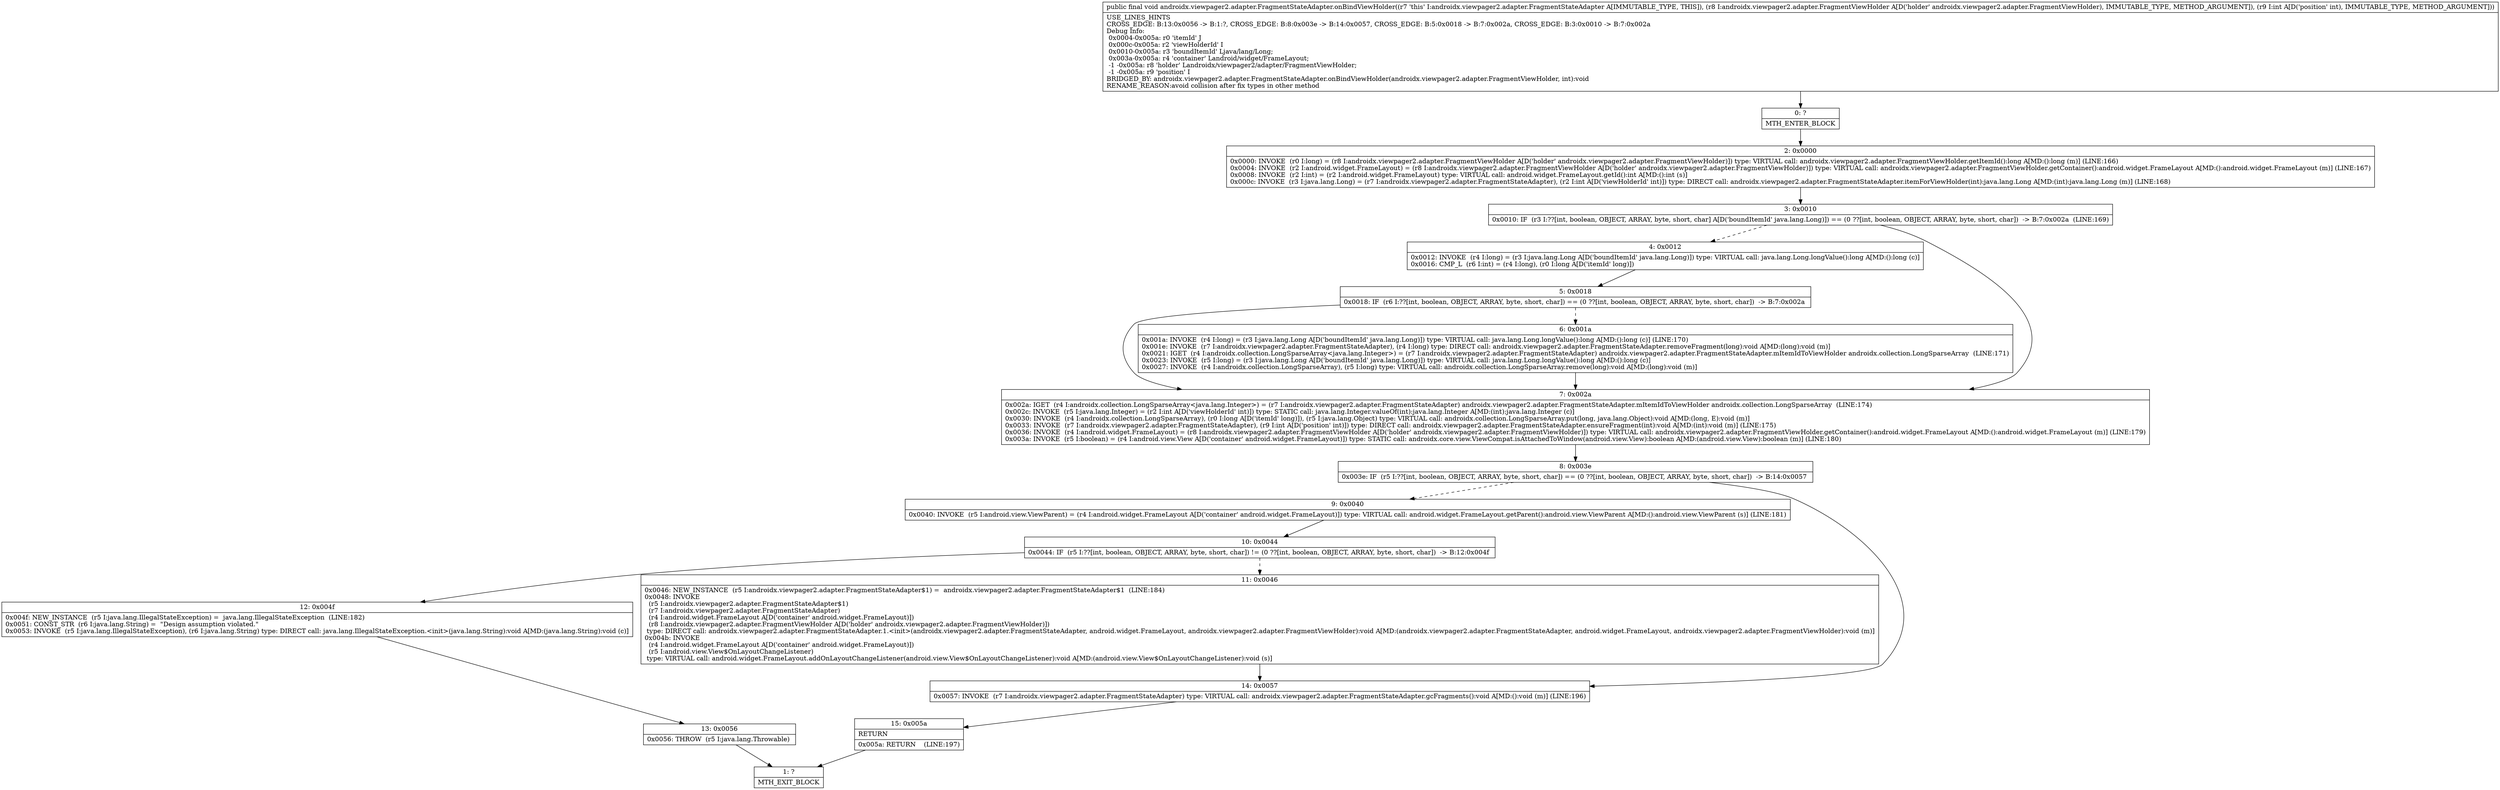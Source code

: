 digraph "CFG forandroidx.viewpager2.adapter.FragmentStateAdapter.onBindViewHolder(Landroidx\/viewpager2\/adapter\/FragmentViewHolder;I)V" {
Node_0 [shape=record,label="{0\:\ ?|MTH_ENTER_BLOCK\l}"];
Node_2 [shape=record,label="{2\:\ 0x0000|0x0000: INVOKE  (r0 I:long) = (r8 I:androidx.viewpager2.adapter.FragmentViewHolder A[D('holder' androidx.viewpager2.adapter.FragmentViewHolder)]) type: VIRTUAL call: androidx.viewpager2.adapter.FragmentViewHolder.getItemId():long A[MD:():long (m)] (LINE:166)\l0x0004: INVOKE  (r2 I:android.widget.FrameLayout) = (r8 I:androidx.viewpager2.adapter.FragmentViewHolder A[D('holder' androidx.viewpager2.adapter.FragmentViewHolder)]) type: VIRTUAL call: androidx.viewpager2.adapter.FragmentViewHolder.getContainer():android.widget.FrameLayout A[MD:():android.widget.FrameLayout (m)] (LINE:167)\l0x0008: INVOKE  (r2 I:int) = (r2 I:android.widget.FrameLayout) type: VIRTUAL call: android.widget.FrameLayout.getId():int A[MD:():int (s)]\l0x000c: INVOKE  (r3 I:java.lang.Long) = (r7 I:androidx.viewpager2.adapter.FragmentStateAdapter), (r2 I:int A[D('viewHolderId' int)]) type: DIRECT call: androidx.viewpager2.adapter.FragmentStateAdapter.itemForViewHolder(int):java.lang.Long A[MD:(int):java.lang.Long (m)] (LINE:168)\l}"];
Node_3 [shape=record,label="{3\:\ 0x0010|0x0010: IF  (r3 I:??[int, boolean, OBJECT, ARRAY, byte, short, char] A[D('boundItemId' java.lang.Long)]) == (0 ??[int, boolean, OBJECT, ARRAY, byte, short, char])  \-\> B:7:0x002a  (LINE:169)\l}"];
Node_4 [shape=record,label="{4\:\ 0x0012|0x0012: INVOKE  (r4 I:long) = (r3 I:java.lang.Long A[D('boundItemId' java.lang.Long)]) type: VIRTUAL call: java.lang.Long.longValue():long A[MD:():long (c)]\l0x0016: CMP_L  (r6 I:int) = (r4 I:long), (r0 I:long A[D('itemId' long)]) \l}"];
Node_5 [shape=record,label="{5\:\ 0x0018|0x0018: IF  (r6 I:??[int, boolean, OBJECT, ARRAY, byte, short, char]) == (0 ??[int, boolean, OBJECT, ARRAY, byte, short, char])  \-\> B:7:0x002a \l}"];
Node_6 [shape=record,label="{6\:\ 0x001a|0x001a: INVOKE  (r4 I:long) = (r3 I:java.lang.Long A[D('boundItemId' java.lang.Long)]) type: VIRTUAL call: java.lang.Long.longValue():long A[MD:():long (c)] (LINE:170)\l0x001e: INVOKE  (r7 I:androidx.viewpager2.adapter.FragmentStateAdapter), (r4 I:long) type: DIRECT call: androidx.viewpager2.adapter.FragmentStateAdapter.removeFragment(long):void A[MD:(long):void (m)]\l0x0021: IGET  (r4 I:androidx.collection.LongSparseArray\<java.lang.Integer\>) = (r7 I:androidx.viewpager2.adapter.FragmentStateAdapter) androidx.viewpager2.adapter.FragmentStateAdapter.mItemIdToViewHolder androidx.collection.LongSparseArray  (LINE:171)\l0x0023: INVOKE  (r5 I:long) = (r3 I:java.lang.Long A[D('boundItemId' java.lang.Long)]) type: VIRTUAL call: java.lang.Long.longValue():long A[MD:():long (c)]\l0x0027: INVOKE  (r4 I:androidx.collection.LongSparseArray), (r5 I:long) type: VIRTUAL call: androidx.collection.LongSparseArray.remove(long):void A[MD:(long):void (m)]\l}"];
Node_7 [shape=record,label="{7\:\ 0x002a|0x002a: IGET  (r4 I:androidx.collection.LongSparseArray\<java.lang.Integer\>) = (r7 I:androidx.viewpager2.adapter.FragmentStateAdapter) androidx.viewpager2.adapter.FragmentStateAdapter.mItemIdToViewHolder androidx.collection.LongSparseArray  (LINE:174)\l0x002c: INVOKE  (r5 I:java.lang.Integer) = (r2 I:int A[D('viewHolderId' int)]) type: STATIC call: java.lang.Integer.valueOf(int):java.lang.Integer A[MD:(int):java.lang.Integer (c)]\l0x0030: INVOKE  (r4 I:androidx.collection.LongSparseArray), (r0 I:long A[D('itemId' long)]), (r5 I:java.lang.Object) type: VIRTUAL call: androidx.collection.LongSparseArray.put(long, java.lang.Object):void A[MD:(long, E):void (m)]\l0x0033: INVOKE  (r7 I:androidx.viewpager2.adapter.FragmentStateAdapter), (r9 I:int A[D('position' int)]) type: DIRECT call: androidx.viewpager2.adapter.FragmentStateAdapter.ensureFragment(int):void A[MD:(int):void (m)] (LINE:175)\l0x0036: INVOKE  (r4 I:android.widget.FrameLayout) = (r8 I:androidx.viewpager2.adapter.FragmentViewHolder A[D('holder' androidx.viewpager2.adapter.FragmentViewHolder)]) type: VIRTUAL call: androidx.viewpager2.adapter.FragmentViewHolder.getContainer():android.widget.FrameLayout A[MD:():android.widget.FrameLayout (m)] (LINE:179)\l0x003a: INVOKE  (r5 I:boolean) = (r4 I:android.view.View A[D('container' android.widget.FrameLayout)]) type: STATIC call: androidx.core.view.ViewCompat.isAttachedToWindow(android.view.View):boolean A[MD:(android.view.View):boolean (m)] (LINE:180)\l}"];
Node_8 [shape=record,label="{8\:\ 0x003e|0x003e: IF  (r5 I:??[int, boolean, OBJECT, ARRAY, byte, short, char]) == (0 ??[int, boolean, OBJECT, ARRAY, byte, short, char])  \-\> B:14:0x0057 \l}"];
Node_9 [shape=record,label="{9\:\ 0x0040|0x0040: INVOKE  (r5 I:android.view.ViewParent) = (r4 I:android.widget.FrameLayout A[D('container' android.widget.FrameLayout)]) type: VIRTUAL call: android.widget.FrameLayout.getParent():android.view.ViewParent A[MD:():android.view.ViewParent (s)] (LINE:181)\l}"];
Node_10 [shape=record,label="{10\:\ 0x0044|0x0044: IF  (r5 I:??[int, boolean, OBJECT, ARRAY, byte, short, char]) != (0 ??[int, boolean, OBJECT, ARRAY, byte, short, char])  \-\> B:12:0x004f \l}"];
Node_11 [shape=record,label="{11\:\ 0x0046|0x0046: NEW_INSTANCE  (r5 I:androidx.viewpager2.adapter.FragmentStateAdapter$1) =  androidx.viewpager2.adapter.FragmentStateAdapter$1  (LINE:184)\l0x0048: INVOKE  \l  (r5 I:androidx.viewpager2.adapter.FragmentStateAdapter$1)\l  (r7 I:androidx.viewpager2.adapter.FragmentStateAdapter)\l  (r4 I:android.widget.FrameLayout A[D('container' android.widget.FrameLayout)])\l  (r8 I:androidx.viewpager2.adapter.FragmentViewHolder A[D('holder' androidx.viewpager2.adapter.FragmentViewHolder)])\l type: DIRECT call: androidx.viewpager2.adapter.FragmentStateAdapter.1.\<init\>(androidx.viewpager2.adapter.FragmentStateAdapter, android.widget.FrameLayout, androidx.viewpager2.adapter.FragmentViewHolder):void A[MD:(androidx.viewpager2.adapter.FragmentStateAdapter, android.widget.FrameLayout, androidx.viewpager2.adapter.FragmentViewHolder):void (m)]\l0x004b: INVOKE  \l  (r4 I:android.widget.FrameLayout A[D('container' android.widget.FrameLayout)])\l  (r5 I:android.view.View$OnLayoutChangeListener)\l type: VIRTUAL call: android.widget.FrameLayout.addOnLayoutChangeListener(android.view.View$OnLayoutChangeListener):void A[MD:(android.view.View$OnLayoutChangeListener):void (s)]\l}"];
Node_12 [shape=record,label="{12\:\ 0x004f|0x004f: NEW_INSTANCE  (r5 I:java.lang.IllegalStateException) =  java.lang.IllegalStateException  (LINE:182)\l0x0051: CONST_STR  (r6 I:java.lang.String) =  \"Design assumption violated.\" \l0x0053: INVOKE  (r5 I:java.lang.IllegalStateException), (r6 I:java.lang.String) type: DIRECT call: java.lang.IllegalStateException.\<init\>(java.lang.String):void A[MD:(java.lang.String):void (c)]\l}"];
Node_13 [shape=record,label="{13\:\ 0x0056|0x0056: THROW  (r5 I:java.lang.Throwable) \l}"];
Node_1 [shape=record,label="{1\:\ ?|MTH_EXIT_BLOCK\l}"];
Node_14 [shape=record,label="{14\:\ 0x0057|0x0057: INVOKE  (r7 I:androidx.viewpager2.adapter.FragmentStateAdapter) type: VIRTUAL call: androidx.viewpager2.adapter.FragmentStateAdapter.gcFragments():void A[MD:():void (m)] (LINE:196)\l}"];
Node_15 [shape=record,label="{15\:\ 0x005a|RETURN\l|0x005a: RETURN    (LINE:197)\l}"];
MethodNode[shape=record,label="{public final void androidx.viewpager2.adapter.FragmentStateAdapter.onBindViewHolder((r7 'this' I:androidx.viewpager2.adapter.FragmentStateAdapter A[IMMUTABLE_TYPE, THIS]), (r8 I:androidx.viewpager2.adapter.FragmentViewHolder A[D('holder' androidx.viewpager2.adapter.FragmentViewHolder), IMMUTABLE_TYPE, METHOD_ARGUMENT]), (r9 I:int A[D('position' int), IMMUTABLE_TYPE, METHOD_ARGUMENT]))  | USE_LINES_HINTS\lCROSS_EDGE: B:13:0x0056 \-\> B:1:?, CROSS_EDGE: B:8:0x003e \-\> B:14:0x0057, CROSS_EDGE: B:5:0x0018 \-\> B:7:0x002a, CROSS_EDGE: B:3:0x0010 \-\> B:7:0x002a\lDebug Info:\l  0x0004\-0x005a: r0 'itemId' J\l  0x000c\-0x005a: r2 'viewHolderId' I\l  0x0010\-0x005a: r3 'boundItemId' Ljava\/lang\/Long;\l  0x003a\-0x005a: r4 'container' Landroid\/widget\/FrameLayout;\l  \-1 \-0x005a: r8 'holder' Landroidx\/viewpager2\/adapter\/FragmentViewHolder;\l  \-1 \-0x005a: r9 'position' I\lBRIDGED_BY: androidx.viewpager2.adapter.FragmentStateAdapter.onBindViewHolder(androidx.viewpager2.adapter.FragmentViewHolder, int):void\lRENAME_REASON:avoid collision after fix types in other method\l}"];
MethodNode -> Node_0;Node_0 -> Node_2;
Node_2 -> Node_3;
Node_3 -> Node_4[style=dashed];
Node_3 -> Node_7;
Node_4 -> Node_5;
Node_5 -> Node_6[style=dashed];
Node_5 -> Node_7;
Node_6 -> Node_7;
Node_7 -> Node_8;
Node_8 -> Node_9[style=dashed];
Node_8 -> Node_14;
Node_9 -> Node_10;
Node_10 -> Node_11[style=dashed];
Node_10 -> Node_12;
Node_11 -> Node_14;
Node_12 -> Node_13;
Node_13 -> Node_1;
Node_14 -> Node_15;
Node_15 -> Node_1;
}

